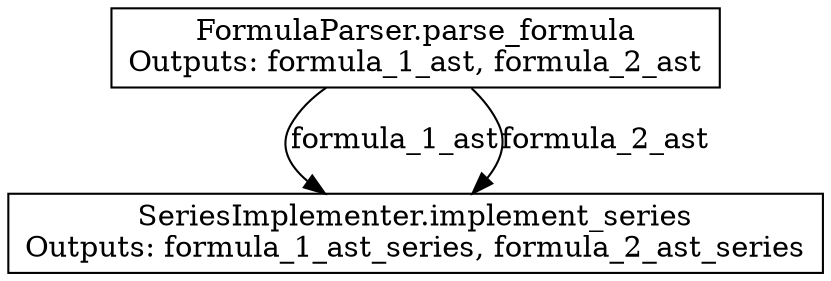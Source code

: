 // ast_building
digraph {
	node [shape=box]
	"FormulaParser.parse_formula" [label="FormulaParser.parse_formula
Outputs: formula_1_ast, formula_2_ast"]
	"SeriesImplementer.implement_series" [label="SeriesImplementer.implement_series
Outputs: formula_1_ast_series, formula_2_ast_series"]
	"FormulaParser.parse_formula" -> "SeriesImplementer.implement_series" [label=formula_1_ast]
	"FormulaParser.parse_formula" -> "SeriesImplementer.implement_series" [label=formula_2_ast]
}
